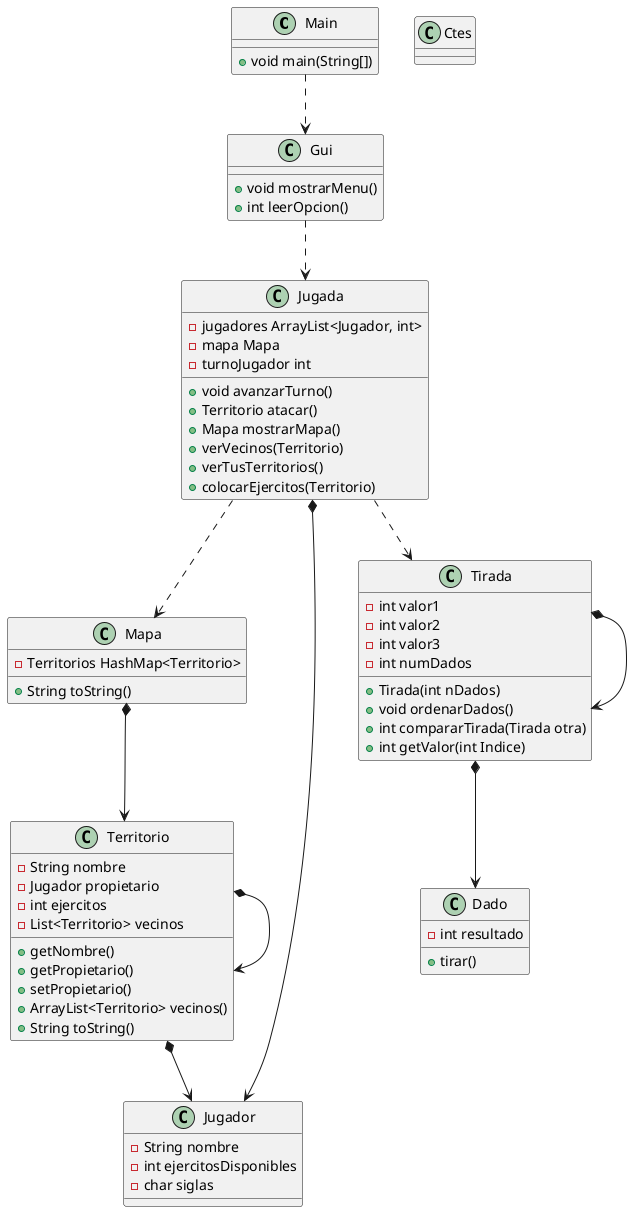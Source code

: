 @startuml

class Main{
+ void main(String[])
}

class Ctes{
}

class Mapa{
 -Territorios HashMap<Territorio>
 +String toString()
}

class Territorio{
 - String nombre
 - Jugador propietario
 - int ejercitos
 - List<Territorio> vecinos
 + getNombre()
 + getPropietario()
 + setPropietario()
 + ArrayList<Territorio> vecinos()
 + String toString()
}

class Jugador{
    - String nombre
    - int ejercitosDisponibles
    - char siglas
}

class Jugada{
    -jugadores ArrayList<Jugador, int>
    -mapa Mapa
    -turnoJugador int
    +void avanzarTurno()
    +Territorio atacar()
    +Mapa mostrarMapa()
    +verVecinos(Territorio)
    +verTusTerritorios()
    +colocarEjercitos(Territorio)
}

class Gui{
    +void mostrarMenu()
    +int leerOpcion()
}

class Tirada{
    -int valor1
    -int valor2
    -int valor3
    -int numDados
    +Tirada(int nDados)
    +void ordenarDados()
    +int compararTirada(Tirada otra)
    +int getValor(int Indice)
}

class Dado{
    -int resultado
    +tirar()
}

Main ..> Gui

Mapa *--> Territorio

Gui ..> Jugada

Jugada *--> Jugador

Territorio *--> Territorio

Tirada *--> Tirada

Territorio *--> Jugador

Jugada ..> Tirada

Tirada *--> Dado

Jugada ..> Mapa


@enduml